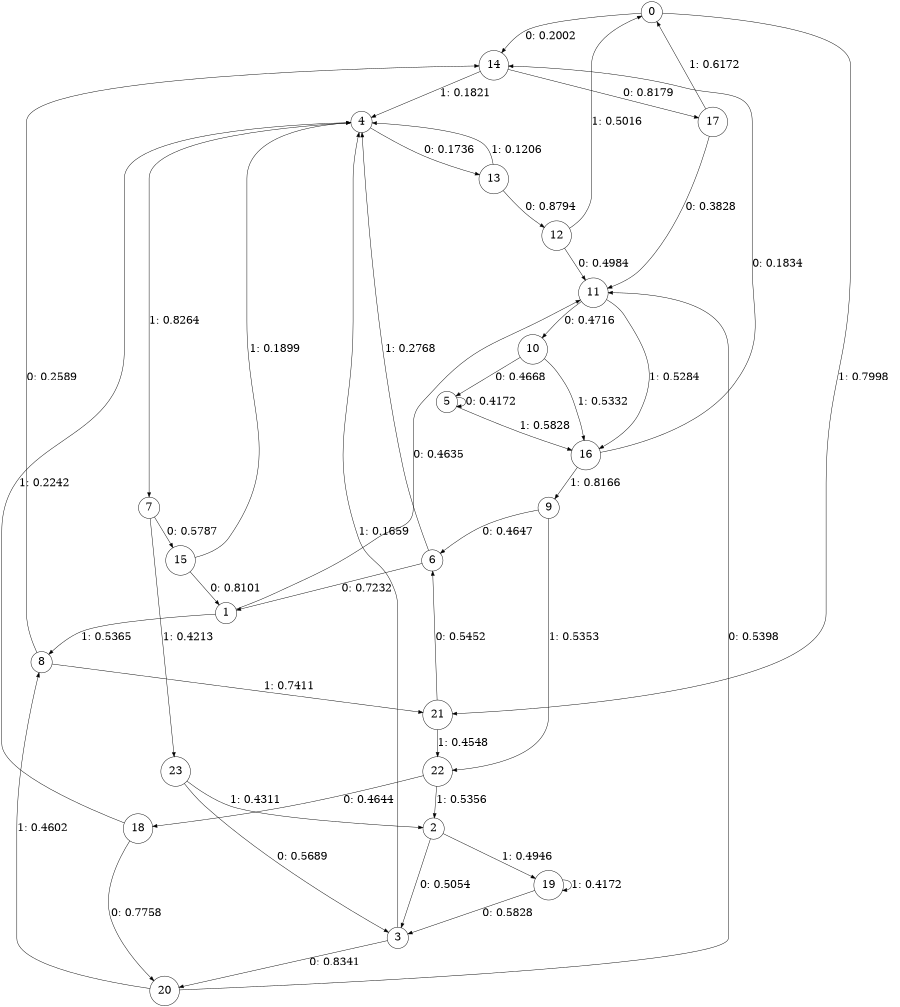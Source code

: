 digraph "ch12faceL8" {
size = "6,8.5";
ratio = "fill";
node [shape = circle];
node [fontsize = 24];
edge [fontsize = 24];
0 -> 14 [label = "0: 0.2002   "];
0 -> 21 [label = "1: 0.7998   "];
1 -> 11 [label = "0: 0.4635   "];
1 -> 8 [label = "1: 0.5365   "];
2 -> 3 [label = "0: 0.5054   "];
2 -> 19 [label = "1: 0.4946   "];
3 -> 20 [label = "0: 0.8341   "];
3 -> 4 [label = "1: 0.1659   "];
4 -> 13 [label = "0: 0.1736   "];
4 -> 7 [label = "1: 0.8264   "];
5 -> 5 [label = "0: 0.4172   "];
5 -> 16 [label = "1: 0.5828   "];
6 -> 1 [label = "0: 0.7232   "];
6 -> 4 [label = "1: 0.2768   "];
7 -> 15 [label = "0: 0.5787   "];
7 -> 23 [label = "1: 0.4213   "];
8 -> 14 [label = "0: 0.2589   "];
8 -> 21 [label = "1: 0.7411   "];
9 -> 6 [label = "0: 0.4647   "];
9 -> 22 [label = "1: 0.5353   "];
10 -> 5 [label = "0: 0.4668   "];
10 -> 16 [label = "1: 0.5332   "];
11 -> 10 [label = "0: 0.4716   "];
11 -> 16 [label = "1: 0.5284   "];
12 -> 11 [label = "0: 0.4984   "];
12 -> 0 [label = "1: 0.5016   "];
13 -> 12 [label = "0: 0.8794   "];
13 -> 4 [label = "1: 0.1206   "];
14 -> 17 [label = "0: 0.8179   "];
14 -> 4 [label = "1: 0.1821   "];
15 -> 1 [label = "0: 0.8101   "];
15 -> 4 [label = "1: 0.1899   "];
16 -> 14 [label = "0: 0.1834   "];
16 -> 9 [label = "1: 0.8166   "];
17 -> 11 [label = "0: 0.3828   "];
17 -> 0 [label = "1: 0.6172   "];
18 -> 20 [label = "0: 0.7758   "];
18 -> 4 [label = "1: 0.2242   "];
19 -> 3 [label = "0: 0.5828   "];
19 -> 19 [label = "1: 0.4172   "];
20 -> 11 [label = "0: 0.5398   "];
20 -> 8 [label = "1: 0.4602   "];
21 -> 6 [label = "0: 0.5452   "];
21 -> 22 [label = "1: 0.4548   "];
22 -> 18 [label = "0: 0.4644   "];
22 -> 2 [label = "1: 0.5356   "];
23 -> 3 [label = "0: 0.5689   "];
23 -> 2 [label = "1: 0.4311   "];
}